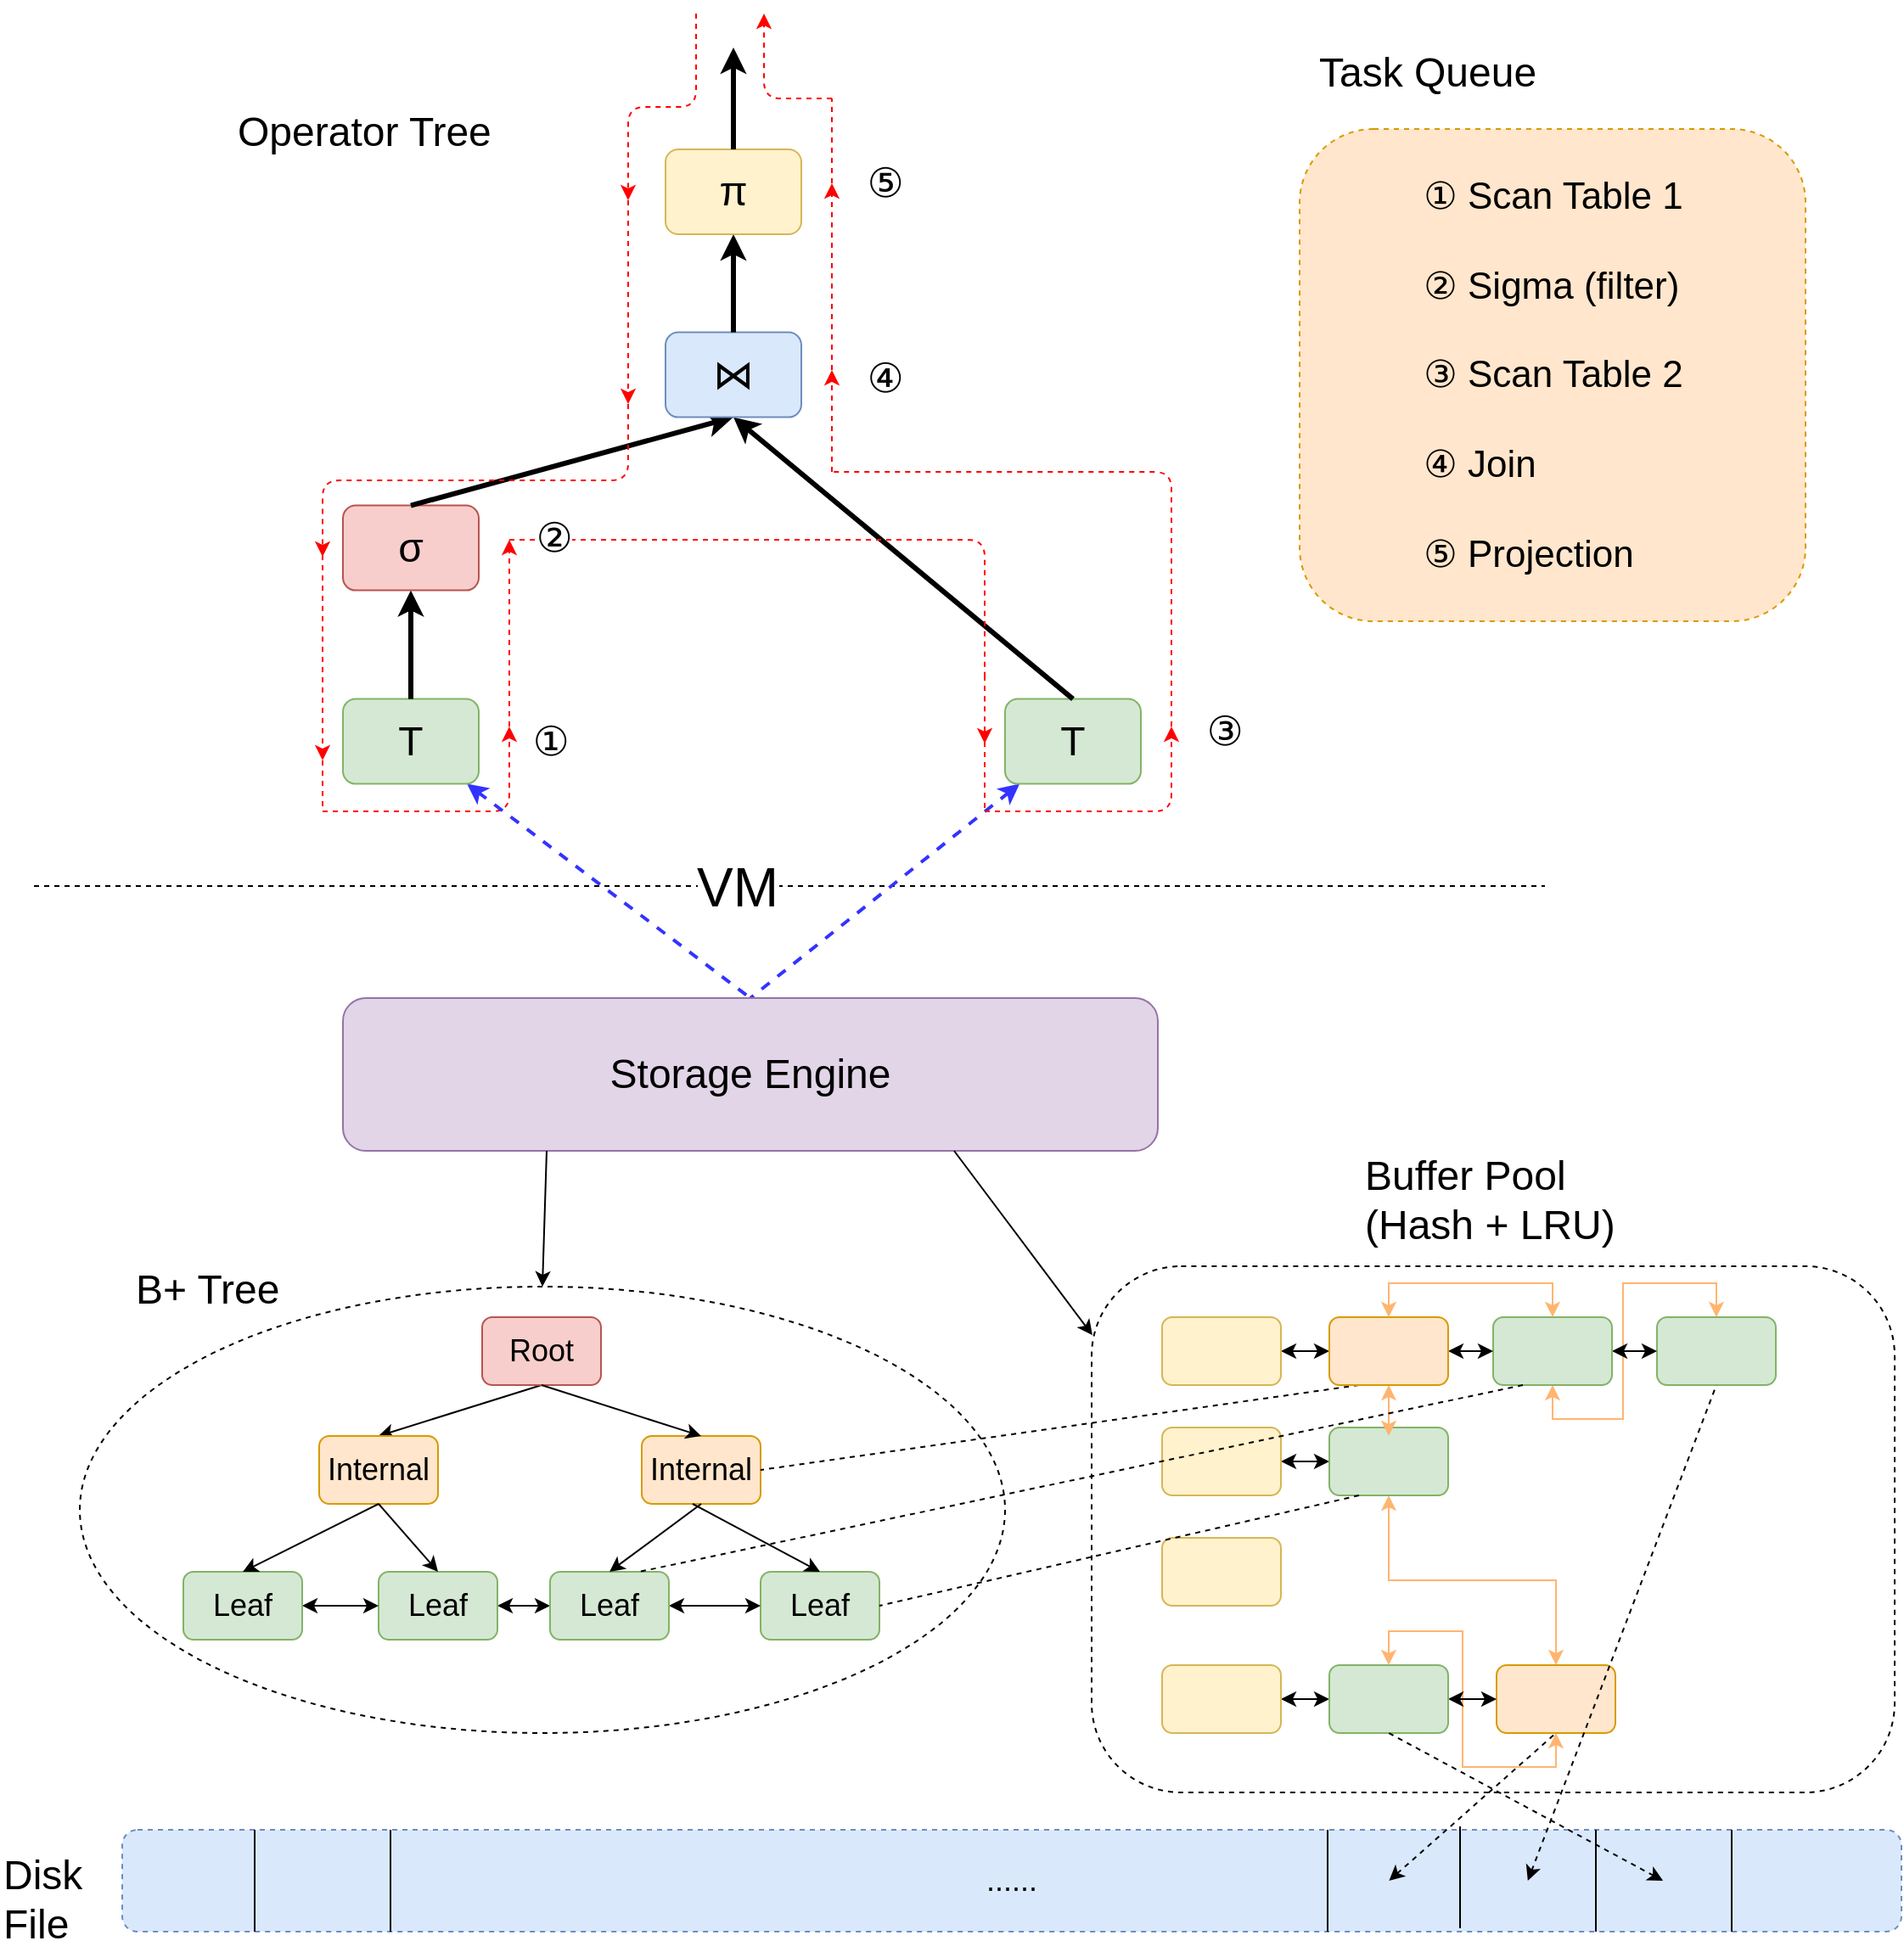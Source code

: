 <mxfile version="10.6.7" type="device"><diagram id="WRvNO_dyJGG4bNyeDDQT" name="Page-1"><mxGraphModel dx="2020" dy="1158" grid="1" gridSize="10" guides="1" tooltips="1" connect="1" arrows="1" fold="1" page="1" pageScale="1" pageWidth="827" pageHeight="1169" math="0" shadow="0"><root><mxCell id="0"/><mxCell id="1" parent="0"/><mxCell id="RlKuex4qH6cgSlyOlRNk-123" value="" style="edgeStyle=elbowEdgeStyle;elbow=horizontal;endArrow=classic;html=1;dashed=1;strokeColor=#FF0000;strokeWidth=1;fontSize=24;" parent="1" edge="1"><mxGeometry width="50" height="50" relative="1" as="geometry"><mxPoint x="220" y="480" as="sourcePoint"/><mxPoint x="330" y="430" as="targetPoint"/><Array as="points"><mxPoint x="330" y="460"/></Array></mxGeometry></mxCell><mxCell id="RlKuex4qH6cgSlyOlRNk-136" value="&lt;span&gt;①&lt;/span&gt;" style="text;html=1;resizable=0;points=[];align=center;verticalAlign=middle;labelBackgroundColor=#ffffff;fontSize=24;" parent="RlKuex4qH6cgSlyOlRNk-123" vertex="1" connectable="0"><mxGeometry x="0.824" y="-3" relative="1" as="geometry"><mxPoint x="21" y="-5.5" as="offset"/></mxGeometry></mxCell><mxCell id="RlKuex4qH6cgSlyOlRNk-1" value="" style="endArrow=none;dashed=1;html=1;" parent="1" edge="1"><mxGeometry width="50" height="50" relative="1" as="geometry"><mxPoint x="50" y="524" as="sourcePoint"/><mxPoint x="940" y="524" as="targetPoint"/></mxGeometry></mxCell><mxCell id="RlKuex4qH6cgSlyOlRNk-114" value="&lt;font style=&quot;font-size: 32px&quot;&gt;VM&lt;/font&gt;" style="text;html=1;resizable=0;points=[];align=center;verticalAlign=middle;labelBackgroundColor=#ffffff;fontSize=24;" parent="RlKuex4qH6cgSlyOlRNk-1" vertex="1" connectable="0"><mxGeometry x="-0.071" y="-1" relative="1" as="geometry"><mxPoint as="offset"/></mxGeometry></mxCell><mxCell id="RlKuex4qH6cgSlyOlRNk-17" value="" style="edgeStyle=none;rounded=0;orthogonalLoop=1;jettySize=auto;html=1;fontSize=24;entryX=0.5;entryY=0;entryDx=0;entryDy=0;dashed=1;fillColor=#f8cecc;strokeColor=#3333FF;strokeWidth=2;startArrow=classic;startFill=1;endArrow=none;endFill=0;" parent="1" source="RlKuex4qH6cgSlyOlRNk-2" target="RlKuex4qH6cgSlyOlRNk-20" edge="1"><mxGeometry relative="1" as="geometry"><mxPoint x="323" y="603" as="targetPoint"/></mxGeometry></mxCell><mxCell id="RlKuex4qH6cgSlyOlRNk-2" value="T" style="rounded=1;whiteSpace=wrap;html=1;fillColor=#d5e8d4;strokeColor=#82b366;fontSize=24;" parent="1" vertex="1"><mxGeometry x="232" y="413.8" width="80" height="50" as="geometry"/></mxCell><mxCell id="RlKuex4qH6cgSlyOlRNk-19" value="" style="edgeStyle=none;rounded=0;orthogonalLoop=1;jettySize=auto;html=1;fontSize=24;entryX=0.5;entryY=0;entryDx=0;entryDy=0;dashed=1;fillColor=#f8cecc;strokeColor=#3333FF;strokeWidth=2;startArrow=classic;startFill=1;endArrow=none;endFill=0;" parent="1" source="RlKuex4qH6cgSlyOlRNk-3" target="RlKuex4qH6cgSlyOlRNk-20" edge="1"><mxGeometry relative="1" as="geometry"><mxPoint x="573" y="593" as="targetPoint"/></mxGeometry></mxCell><mxCell id="RlKuex4qH6cgSlyOlRNk-3" value="T" style="rounded=1;whiteSpace=wrap;html=1;fillColor=#d5e8d4;strokeColor=#82b366;fontSize=24;" parent="1" vertex="1"><mxGeometry x="622" y="413.8" width="80" height="50" as="geometry"/></mxCell><mxCell id="RlKuex4qH6cgSlyOlRNk-15" value="" style="rounded=0;orthogonalLoop=1;jettySize=auto;html=1;fontSize=24;strokeWidth=3;startArrow=classic;startFill=1;endArrow=none;endFill=0;" parent="1" source="RlKuex4qH6cgSlyOlRNk-4" target="RlKuex4qH6cgSlyOlRNk-2" edge="1"><mxGeometry relative="1" as="geometry"/></mxCell><mxCell id="RlKuex4qH6cgSlyOlRNk-4" value="σ" style="rounded=1;whiteSpace=wrap;html=1;fillColor=#f8cecc;strokeColor=#b85450;fontSize=24;" parent="1" vertex="1"><mxGeometry x="232" y="299.8" width="80" height="50" as="geometry"/></mxCell><mxCell id="RlKuex4qH6cgSlyOlRNk-11" value="" style="rounded=0;orthogonalLoop=1;jettySize=auto;html=1;fontSize=24;entryX=0.5;entryY=0;entryDx=0;entryDy=0;strokeWidth=3;exitX=0.5;exitY=1;exitDx=0;exitDy=0;startArrow=classic;startFill=1;endArrow=none;endFill=0;" parent="1" source="RlKuex4qH6cgSlyOlRNk-5" target="RlKuex4qH6cgSlyOlRNk-4" edge="1"><mxGeometry relative="1" as="geometry"><mxPoint x="342" y="197.8" as="targetPoint"/></mxGeometry></mxCell><mxCell id="RlKuex4qH6cgSlyOlRNk-14" value="" style="rounded=0;orthogonalLoop=1;jettySize=auto;html=1;fontSize=24;entryX=0.5;entryY=0;entryDx=0;entryDy=0;strokeWidth=3;exitX=0.5;exitY=1;exitDx=0;exitDy=0;startArrow=classic;startFill=1;endArrow=none;endFill=0;" parent="1" source="RlKuex4qH6cgSlyOlRNk-5" target="RlKuex4qH6cgSlyOlRNk-3" edge="1"><mxGeometry relative="1" as="geometry"><mxPoint x="466" y="238" as="sourcePoint"/><mxPoint x="582" y="197.8" as="targetPoint"/></mxGeometry></mxCell><mxCell id="RlKuex4qH6cgSlyOlRNk-5" value="⋈" style="rounded=1;whiteSpace=wrap;html=1;fillColor=#dae8fc;strokeColor=#6c8ebf;fontSize=24;" parent="1" vertex="1"><mxGeometry x="422" y="197.8" width="80" height="50" as="geometry"/></mxCell><mxCell id="RlKuex4qH6cgSlyOlRNk-9" value="" style="rounded=0;orthogonalLoop=1;jettySize=auto;html=1;fontSize=24;strokeWidth=3;startArrow=classic;startFill=1;endArrow=none;endFill=0;" parent="1" source="RlKuex4qH6cgSlyOlRNk-6" target="RlKuex4qH6cgSlyOlRNk-5" edge="1"><mxGeometry relative="1" as="geometry"/></mxCell><mxCell id="RlKuex4qH6cgSlyOlRNk-6" value="π" style="rounded=1;whiteSpace=wrap;html=1;fillColor=#fff2cc;strokeColor=#d6b656;fontSize=24;" parent="1" vertex="1"><mxGeometry x="422" y="90" width="80" height="50" as="geometry"/></mxCell><mxCell id="RlKuex4qH6cgSlyOlRNk-20" value="Storage Engine" style="rounded=1;whiteSpace=wrap;html=1;fontSize=24;fillColor=#e1d5e7;strokeColor=#9673a6;" parent="1" vertex="1"><mxGeometry x="232" y="590" width="480" height="90" as="geometry"/></mxCell><mxCell id="RlKuex4qH6cgSlyOlRNk-30" value="" style="edgeStyle=none;rounded=0;orthogonalLoop=1;jettySize=auto;html=1;strokeColor=#000000;strokeWidth=1;fontSize=24;entryX=0.5;entryY=0;entryDx=0;entryDy=0;exitX=0.5;exitY=1;exitDx=0;exitDy=0;" parent="1" source="RlKuex4qH6cgSlyOlRNk-22" target="RlKuex4qH6cgSlyOlRNk-23" edge="1"><mxGeometry relative="1" as="geometry"><mxPoint x="234" y="798" as="targetPoint"/></mxGeometry></mxCell><mxCell id="RlKuex4qH6cgSlyOlRNk-22" value="Root" style="rounded=1;whiteSpace=wrap;html=1;fontSize=18;fillColor=#f8cecc;strokeColor=#b85450;" parent="1" vertex="1"><mxGeometry x="314" y="778" width="70" height="40" as="geometry"/></mxCell><mxCell id="RlKuex4qH6cgSlyOlRNk-23" value="Internal" style="rounded=1;whiteSpace=wrap;html=1;fontSize=18;fillColor=#ffe6cc;strokeColor=#d79b00;" parent="1" vertex="1"><mxGeometry x="218" y="848" width="70" height="40" as="geometry"/></mxCell><mxCell id="RlKuex4qH6cgSlyOlRNk-24" value="Leaf" style="rounded=1;whiteSpace=wrap;html=1;fontSize=18;fillColor=#d5e8d4;strokeColor=#82b366;" parent="1" vertex="1"><mxGeometry x="478" y="928" width="70" height="40" as="geometry"/></mxCell><mxCell id="RlKuex4qH6cgSlyOlRNk-38" value="" style="edgeStyle=none;rounded=0;orthogonalLoop=1;jettySize=auto;html=1;startArrow=classic;startFill=1;strokeColor=#000000;strokeWidth=1;fontSize=24;" parent="1" source="RlKuex4qH6cgSlyOlRNk-25" target="RlKuex4qH6cgSlyOlRNk-26" edge="1"><mxGeometry relative="1" as="geometry"/></mxCell><mxCell id="RlKuex4qH6cgSlyOlRNk-39" value="" style="edgeStyle=none;rounded=0;orthogonalLoop=1;jettySize=auto;html=1;startArrow=classic;startFill=1;strokeColor=#000000;strokeWidth=1;fontSize=24;" parent="1" source="RlKuex4qH6cgSlyOlRNk-25" target="RlKuex4qH6cgSlyOlRNk-24" edge="1"><mxGeometry relative="1" as="geometry"/></mxCell><mxCell id="RlKuex4qH6cgSlyOlRNk-25" value="Leaf" style="rounded=1;whiteSpace=wrap;html=1;fontSize=18;fillColor=#d5e8d4;strokeColor=#82b366;" parent="1" vertex="1"><mxGeometry x="354" y="928" width="70" height="40" as="geometry"/></mxCell><mxCell id="RlKuex4qH6cgSlyOlRNk-26" value="Leaf" style="rounded=1;whiteSpace=wrap;html=1;fontSize=18;fillColor=#d5e8d4;strokeColor=#82b366;" parent="1" vertex="1"><mxGeometry x="253" y="928" width="70" height="40" as="geometry"/></mxCell><mxCell id="RlKuex4qH6cgSlyOlRNk-37" value="" style="edgeStyle=none;rounded=0;orthogonalLoop=1;jettySize=auto;html=1;strokeColor=#000000;strokeWidth=1;fontSize=24;startArrow=classic;startFill=1;" parent="1" source="RlKuex4qH6cgSlyOlRNk-27" target="RlKuex4qH6cgSlyOlRNk-26" edge="1"><mxGeometry relative="1" as="geometry"/></mxCell><mxCell id="RlKuex4qH6cgSlyOlRNk-27" value="Leaf" style="rounded=1;whiteSpace=wrap;html=1;fontSize=18;fillColor=#d5e8d4;strokeColor=#82b366;" parent="1" vertex="1"><mxGeometry x="138" y="928" width="70" height="40" as="geometry"/></mxCell><mxCell id="RlKuex4qH6cgSlyOlRNk-28" value="Internal" style="rounded=1;whiteSpace=wrap;html=1;fontSize=18;fillColor=#ffe6cc;strokeColor=#d79b00;" parent="1" vertex="1"><mxGeometry x="408" y="848" width="70" height="40" as="geometry"/></mxCell><mxCell id="RlKuex4qH6cgSlyOlRNk-32" value="" style="edgeStyle=none;rounded=0;orthogonalLoop=1;jettySize=auto;html=1;strokeColor=#000000;strokeWidth=1;fontSize=24;entryX=0.5;entryY=0;entryDx=0;entryDy=0;" parent="1" target="RlKuex4qH6cgSlyOlRNk-24" edge="1"><mxGeometry relative="1" as="geometry"><mxPoint x="438" y="888" as="sourcePoint"/><mxPoint x="493" y="903" as="targetPoint"/></mxGeometry></mxCell><mxCell id="RlKuex4qH6cgSlyOlRNk-33" value="" style="edgeStyle=none;rounded=0;orthogonalLoop=1;jettySize=auto;html=1;strokeColor=#000000;strokeWidth=1;fontSize=24;entryX=0.5;entryY=0;entryDx=0;entryDy=0;exitX=0.5;exitY=1;exitDx=0;exitDy=0;" parent="1" source="RlKuex4qH6cgSlyOlRNk-23" target="RlKuex4qH6cgSlyOlRNk-26" edge="1"><mxGeometry relative="1" as="geometry"><mxPoint x="218" y="988" as="sourcePoint"/><mxPoint x="122" y="1018" as="targetPoint"/></mxGeometry></mxCell><mxCell id="RlKuex4qH6cgSlyOlRNk-34" value="" style="edgeStyle=none;rounded=0;orthogonalLoop=1;jettySize=auto;html=1;strokeColor=#000000;strokeWidth=1;fontSize=24;entryX=0.5;entryY=0;entryDx=0;entryDy=0;exitX=0.5;exitY=1;exitDx=0;exitDy=0;" parent="1" source="RlKuex4qH6cgSlyOlRNk-23" target="RlKuex4qH6cgSlyOlRNk-27" edge="1"><mxGeometry relative="1" as="geometry"><mxPoint x="234" y="898" as="sourcePoint"/><mxPoint x="138" y="928" as="targetPoint"/></mxGeometry></mxCell><mxCell id="RlKuex4qH6cgSlyOlRNk-35" value="" style="edgeStyle=none;rounded=0;orthogonalLoop=1;jettySize=auto;html=1;strokeColor=#000000;strokeWidth=1;fontSize=24;entryX=0.5;entryY=0;entryDx=0;entryDy=0;exitX=0.5;exitY=1;exitDx=0;exitDy=0;" parent="1" source="RlKuex4qH6cgSlyOlRNk-22" target="RlKuex4qH6cgSlyOlRNk-28" edge="1"><mxGeometry relative="1" as="geometry"><mxPoint x="389" y="858" as="sourcePoint"/><mxPoint x="293" y="888" as="targetPoint"/></mxGeometry></mxCell><mxCell id="RlKuex4qH6cgSlyOlRNk-36" value="" style="edgeStyle=none;rounded=0;orthogonalLoop=1;jettySize=auto;html=1;strokeColor=#000000;strokeWidth=1;fontSize=24;entryX=0.5;entryY=0;entryDx=0;entryDy=0;exitX=0.5;exitY=1;exitDx=0;exitDy=0;" parent="1" source="RlKuex4qH6cgSlyOlRNk-28" target="RlKuex4qH6cgSlyOlRNk-25" edge="1"><mxGeometry relative="1" as="geometry"><mxPoint x="402" y="888" as="sourcePoint"/><mxPoint x="306" y="918" as="targetPoint"/></mxGeometry></mxCell><mxCell id="RlKuex4qH6cgSlyOlRNk-45" value="" style="edgeStyle=none;rounded=0;orthogonalLoop=1;jettySize=auto;html=1;startArrow=classic;startFill=1;strokeColor=#000000;strokeWidth=1;fontSize=18;entryX=0.25;entryY=1;entryDx=0;entryDy=0;endArrow=none;endFill=0;exitX=0.5;exitY=0;exitDx=0;exitDy=0;" parent="1" source="RlKuex4qH6cgSlyOlRNk-43" target="RlKuex4qH6cgSlyOlRNk-20" edge="1"><mxGeometry relative="1" as="geometry"><mxPoint x="146" y="608" as="targetPoint"/></mxGeometry></mxCell><mxCell id="RlKuex4qH6cgSlyOlRNk-43" value="" style="ellipse;whiteSpace=wrap;html=1;fontSize=18;fillColor=none;dashed=1;" parent="1" vertex="1"><mxGeometry x="77" y="760" width="545" height="263" as="geometry"/></mxCell><mxCell id="RlKuex4qH6cgSlyOlRNk-46" value="&lt;div style=&quot;text-align: left ; font-size: 22px&quot;&gt;&lt;font style=&quot;font-size: 22px&quot;&gt;① Scan Table 1&lt;/font&gt;&lt;/div&gt;&lt;div style=&quot;text-align: left ; font-size: 22px&quot;&gt;&lt;font style=&quot;font-size: 22px&quot;&gt;&lt;br&gt;&lt;/font&gt;&lt;/div&gt;&lt;div style=&quot;text-align: left ; font-size: 22px&quot;&gt;&lt;span&gt;&lt;font style=&quot;font-size: 22px&quot;&gt;② Sigma (filter)&lt;/font&gt;&lt;/span&gt;&lt;/div&gt;&lt;div style=&quot;text-align: left ; font-size: 22px&quot;&gt;&lt;font style=&quot;font-size: 22px&quot;&gt;&lt;br&gt;&lt;/font&gt;&lt;/div&gt;&lt;div style=&quot;text-align: left ; font-size: 22px&quot;&gt;&lt;span&gt;&lt;font style=&quot;font-size: 22px&quot;&gt;③ Scan Table 2&lt;/font&gt;&lt;/span&gt;&lt;/div&gt;&lt;div style=&quot;text-align: left ; font-size: 22px&quot;&gt;&lt;font style=&quot;font-size: 22px&quot;&gt;&lt;br&gt;&lt;/font&gt;&lt;/div&gt;&lt;div style=&quot;text-align: left ; font-size: 22px&quot;&gt;&lt;span&gt;&lt;font style=&quot;font-size: 22px&quot;&gt;④ Join&lt;/font&gt;&lt;/span&gt;&lt;/div&gt;&lt;div style=&quot;text-align: left ; font-size: 22px&quot;&gt;&lt;font style=&quot;font-size: 22px&quot;&gt;&lt;br&gt;&lt;/font&gt;&lt;/div&gt;&lt;div style=&quot;text-align: left ; font-size: 22px&quot;&gt;&lt;font style=&quot;font-size: 22px&quot;&gt;⑤ Projection&lt;/font&gt;&lt;/div&gt;" style="rounded=1;whiteSpace=wrap;html=1;dashed=1;fontSize=18;fillColor=#ffe6cc;strokeColor=#d79b00;" parent="1" vertex="1"><mxGeometry x="795.5" y="78" width="298" height="290" as="geometry"/></mxCell><mxCell id="RlKuex4qH6cgSlyOlRNk-47" value="&lt;font style=&quot;font-size: 24px;&quot;&gt;Task Queue&lt;/font&gt;" style="text;html=1;resizable=0;points=[];autosize=1;align=left;verticalAlign=top;spacingTop=-4;fontSize=24;" parent="1" vertex="1"><mxGeometry x="804.5" y="28" width="140" height="30" as="geometry"/></mxCell><mxCell id="RlKuex4qH6cgSlyOlRNk-48" value="" style="rounded=1;whiteSpace=wrap;html=1;dashed=1;fillColor=none;fontSize=18;arcSize=17;" parent="1" vertex="1"><mxGeometry x="673" y="748" width="473" height="310" as="geometry"/></mxCell><mxCell id="RlKuex4qH6cgSlyOlRNk-51" value="" style="edgeStyle=none;rounded=0;orthogonalLoop=1;jettySize=auto;html=1;startArrow=classic;startFill=1;endArrow=none;endFill=0;strokeColor=#000000;strokeWidth=1;fontSize=18;entryX=0.75;entryY=1;entryDx=0;entryDy=0;exitX=0.001;exitY=0.131;exitDx=0;exitDy=0;exitPerimeter=0;" parent="1" source="RlKuex4qH6cgSlyOlRNk-48" target="RlKuex4qH6cgSlyOlRNk-20" edge="1"><mxGeometry relative="1" as="geometry"><mxPoint x="749.5" y="641" as="targetPoint"/></mxGeometry></mxCell><mxCell id="RlKuex4qH6cgSlyOlRNk-49" value="&lt;font style=&quot;font-size: 24px;&quot;&gt;Buffer Pool&lt;br style=&quot;font-size: 24px;&quot;&gt;(Hash + LRU)&lt;br style=&quot;font-size: 24px;&quot;&gt;&lt;/font&gt;" style="text;html=1;resizable=0;points=[];autosize=1;align=left;verticalAlign=top;spacingTop=-4;fontSize=24;" parent="1" vertex="1"><mxGeometry x="831.5" y="678" width="160" height="50" as="geometry"/></mxCell><mxCell id="RlKuex4qH6cgSlyOlRNk-73" value="" style="edgeStyle=none;rounded=0;orthogonalLoop=1;jettySize=auto;html=1;startArrow=classic;startFill=1;endArrow=classic;endFill=1;strokeColor=#000000;strokeWidth=1;fontSize=18;" parent="1" source="RlKuex4qH6cgSlyOlRNk-57" target="RlKuex4qH6cgSlyOlRNk-68" edge="1"><mxGeometry relative="1" as="geometry"/></mxCell><mxCell id="RlKuex4qH6cgSlyOlRNk-57" value="" style="rounded=1;whiteSpace=wrap;html=1;fontSize=18;fillColor=#fff2cc;strokeColor=#d6b656;" parent="1" vertex="1"><mxGeometry x="714.5" y="983" width="70" height="40" as="geometry"/></mxCell><mxCell id="RlKuex4qH6cgSlyOlRNk-59" value="" style="rounded=1;whiteSpace=wrap;html=1;fontSize=18;fillColor=#fff2cc;strokeColor=#d6b656;" parent="1" vertex="1"><mxGeometry x="714.5" y="908" width="70" height="40" as="geometry"/></mxCell><mxCell id="RlKuex4qH6cgSlyOlRNk-72" value="" style="edgeStyle=none;rounded=0;orthogonalLoop=1;jettySize=auto;html=1;startArrow=classic;startFill=1;endArrow=classic;endFill=1;strokeColor=#000000;strokeWidth=1;fontSize=18;" parent="1" source="RlKuex4qH6cgSlyOlRNk-60" target="RlKuex4qH6cgSlyOlRNk-63" edge="1"><mxGeometry relative="1" as="geometry"/></mxCell><mxCell id="RlKuex4qH6cgSlyOlRNk-60" value="" style="rounded=1;whiteSpace=wrap;html=1;fontSize=18;fillColor=#fff2cc;strokeColor=#d6b656;" parent="1" vertex="1"><mxGeometry x="714.5" y="843" width="70" height="40" as="geometry"/></mxCell><mxCell id="RlKuex4qH6cgSlyOlRNk-69" value="" style="edgeStyle=none;rounded=0;orthogonalLoop=1;jettySize=auto;html=1;startArrow=classic;startFill=1;endArrow=classic;endFill=1;strokeColor=#000000;strokeWidth=1;fontSize=18;" parent="1" source="RlKuex4qH6cgSlyOlRNk-61" target="RlKuex4qH6cgSlyOlRNk-66" edge="1"><mxGeometry relative="1" as="geometry"/></mxCell><mxCell id="RlKuex4qH6cgSlyOlRNk-91" value="" style="rounded=0;orthogonalLoop=1;jettySize=auto;html=1;startArrow=none;startFill=0;endArrow=none;endFill=0;strokeColor=#000000;strokeWidth=1;fontSize=18;dashed=1;entryX=1;entryY=0.5;entryDx=0;entryDy=0;exitX=0.25;exitY=1;exitDx=0;exitDy=0;" parent="1" source="RlKuex4qH6cgSlyOlRNk-66" target="RlKuex4qH6cgSlyOlRNk-28" edge="1"><mxGeometry relative="1" as="geometry"><mxPoint x="576" y="798" as="targetPoint"/></mxGeometry></mxCell><mxCell id="RlKuex4qH6cgSlyOlRNk-61" value="" style="rounded=1;whiteSpace=wrap;html=1;fontSize=18;fillColor=#fff2cc;strokeColor=#d6b656;" parent="1" vertex="1"><mxGeometry x="714.5" y="778" width="70" height="40" as="geometry"/></mxCell><mxCell id="RlKuex4qH6cgSlyOlRNk-87" value="" style="edgeStyle=orthogonalEdgeStyle;rounded=0;orthogonalLoop=1;jettySize=auto;html=1;startArrow=classic;startFill=1;endArrow=classic;endFill=1;strokeColor=#FFB570;strokeWidth=1;fontSize=18;exitX=0.5;exitY=1;exitDx=0;exitDy=0;" parent="1" source="RlKuex4qH6cgSlyOlRNk-63" target="RlKuex4qH6cgSlyOlRNk-67" edge="1"><mxGeometry relative="1" as="geometry"><mxPoint x="848" y="963" as="targetPoint"/></mxGeometry></mxCell><mxCell id="RlKuex4qH6cgSlyOlRNk-63" value="" style="rounded=1;whiteSpace=wrap;html=1;fontSize=18;fillColor=#d5e8d4;strokeColor=#82b366;" parent="1" vertex="1"><mxGeometry x="813" y="843" width="70" height="40" as="geometry"/></mxCell><mxCell id="RlKuex4qH6cgSlyOlRNk-76" value="" style="edgeStyle=orthogonalEdgeStyle;rounded=0;orthogonalLoop=1;jettySize=auto;html=1;startArrow=classic;startFill=1;endArrow=classic;endFill=1;strokeColor=#FFB570;strokeWidth=1;fontSize=18;entryX=0.5;entryY=1;entryDx=0;entryDy=0;exitX=0.5;exitY=0;exitDx=0;exitDy=0;" parent="1" source="RlKuex4qH6cgSlyOlRNk-64" target="RlKuex4qH6cgSlyOlRNk-65" edge="1"><mxGeometry relative="1" as="geometry"><mxPoint x="1041.0" y="898" as="targetPoint"/></mxGeometry></mxCell><mxCell id="RlKuex4qH6cgSlyOlRNk-64" value="" style="rounded=1;whiteSpace=wrap;html=1;fontSize=18;fillColor=#d5e8d4;strokeColor=#82b366;" parent="1" vertex="1"><mxGeometry x="1006" y="778" width="70" height="40" as="geometry"/></mxCell><mxCell id="RlKuex4qH6cgSlyOlRNk-71" value="" style="edgeStyle=none;rounded=0;orthogonalLoop=1;jettySize=auto;html=1;startArrow=classic;startFill=1;endArrow=classic;endFill=1;strokeColor=#000000;strokeWidth=1;fontSize=18;" parent="1" source="RlKuex4qH6cgSlyOlRNk-65" target="RlKuex4qH6cgSlyOlRNk-64" edge="1"><mxGeometry relative="1" as="geometry"/></mxCell><mxCell id="RlKuex4qH6cgSlyOlRNk-65" value="" style="rounded=1;whiteSpace=wrap;html=1;fontSize=18;fillColor=#d5e8d4;strokeColor=#82b366;" parent="1" vertex="1"><mxGeometry x="909.5" y="778" width="70" height="40" as="geometry"/></mxCell><mxCell id="RlKuex4qH6cgSlyOlRNk-70" value="" style="edgeStyle=none;rounded=0;orthogonalLoop=1;jettySize=auto;html=1;startArrow=classic;startFill=1;endArrow=classic;endFill=1;strokeColor=#000000;strokeWidth=1;fontSize=18;" parent="1" source="RlKuex4qH6cgSlyOlRNk-66" target="RlKuex4qH6cgSlyOlRNk-65" edge="1"><mxGeometry relative="1" as="geometry"/></mxCell><mxCell id="RlKuex4qH6cgSlyOlRNk-85" value="" style="edgeStyle=orthogonalEdgeStyle;rounded=0;orthogonalLoop=1;jettySize=auto;html=1;startArrow=classic;startFill=1;endArrow=classic;endFill=1;strokeColor=#FFB570;strokeWidth=1;fontSize=18;" parent="1" source="RlKuex4qH6cgSlyOlRNk-66" edge="1"><mxGeometry relative="1" as="geometry"><mxPoint x="848" y="848" as="targetPoint"/></mxGeometry></mxCell><mxCell id="RlKuex4qH6cgSlyOlRNk-66" value="" style="rounded=1;whiteSpace=wrap;html=1;fontSize=18;fillColor=#ffe6cc;strokeColor=#d79b00;" parent="1" vertex="1"><mxGeometry x="813" y="778" width="70" height="40" as="geometry"/></mxCell><mxCell id="RlKuex4qH6cgSlyOlRNk-89" value="" style="edgeStyle=orthogonalEdgeStyle;rounded=0;orthogonalLoop=1;jettySize=auto;html=1;startArrow=classic;startFill=1;endArrow=classic;endFill=1;strokeColor=#FFB570;strokeWidth=1;fontSize=18;entryX=0.5;entryY=0;entryDx=0;entryDy=0;exitX=0.5;exitY=1;exitDx=0;exitDy=0;" parent="1" source="RlKuex4qH6cgSlyOlRNk-67" target="RlKuex4qH6cgSlyOlRNk-68" edge="1"><mxGeometry relative="1" as="geometry"><mxPoint x="946.5" y="1103" as="targetPoint"/></mxGeometry></mxCell><mxCell id="RlKuex4qH6cgSlyOlRNk-67" value="" style="rounded=1;whiteSpace=wrap;html=1;fontSize=18;fillColor=#ffe6cc;strokeColor=#d79b00;" parent="1" vertex="1"><mxGeometry x="911.5" y="983" width="70" height="40" as="geometry"/></mxCell><mxCell id="RlKuex4qH6cgSlyOlRNk-74" value="" style="edgeStyle=none;rounded=0;orthogonalLoop=1;jettySize=auto;html=1;startArrow=classic;startFill=1;endArrow=classic;endFill=1;strokeColor=#000000;strokeWidth=1;fontSize=18;" parent="1" source="RlKuex4qH6cgSlyOlRNk-68" target="RlKuex4qH6cgSlyOlRNk-67" edge="1"><mxGeometry relative="1" as="geometry"/></mxCell><mxCell id="RlKuex4qH6cgSlyOlRNk-68" value="" style="rounded=1;whiteSpace=wrap;html=1;fontSize=18;fillColor=#d5e8d4;strokeColor=#82b366;" parent="1" vertex="1"><mxGeometry x="813" y="983" width="70" height="40" as="geometry"/></mxCell><mxCell id="RlKuex4qH6cgSlyOlRNk-80" value="" style="edgeStyle=orthogonalEdgeStyle;rounded=0;orthogonalLoop=1;jettySize=auto;html=1;startArrow=classic;startFill=1;endArrow=classic;endFill=1;strokeColor=#FFB570;strokeWidth=1;fontSize=18;entryX=0.5;entryY=0;entryDx=0;entryDy=0;exitX=0.5;exitY=0;exitDx=0;exitDy=0;" parent="1" source="RlKuex4qH6cgSlyOlRNk-65" target="RlKuex4qH6cgSlyOlRNk-66" edge="1"><mxGeometry relative="1" as="geometry"><mxPoint x="981.667" y="862.833" as="sourcePoint"/><mxPoint x="885.833" y="902.833" as="targetPoint"/></mxGeometry></mxCell><mxCell id="RlKuex4qH6cgSlyOlRNk-95" value="" style="rounded=0;orthogonalLoop=1;jettySize=auto;html=1;startArrow=none;startFill=0;endArrow=none;endFill=0;strokeColor=#000000;strokeWidth=1;fontSize=18;dashed=1;entryX=0.75;entryY=0;entryDx=0;entryDy=0;exitX=0.25;exitY=1;exitDx=0;exitDy=0;" parent="1" source="RlKuex4qH6cgSlyOlRNk-65" target="RlKuex4qH6cgSlyOlRNk-25" edge="1"><mxGeometry relative="1" as="geometry"><mxPoint x="784.167" y="747.833" as="sourcePoint"/><mxPoint x="449.167" y="817.833" as="targetPoint"/></mxGeometry></mxCell><mxCell id="RlKuex4qH6cgSlyOlRNk-96" value="" style="rounded=0;orthogonalLoop=1;jettySize=auto;html=1;startArrow=none;startFill=0;endArrow=none;endFill=0;strokeColor=#000000;strokeWidth=1;fontSize=18;dashed=1;entryX=1;entryY=0.5;entryDx=0;entryDy=0;exitX=0.25;exitY=1;exitDx=0;exitDy=0;" parent="1" source="RlKuex4qH6cgSlyOlRNk-63" target="RlKuex4qH6cgSlyOlRNk-24" edge="1"><mxGeometry relative="1" as="geometry"><mxPoint x="831.667" y="882.833" as="sourcePoint"/><mxPoint x="496.667" y="952.833" as="targetPoint"/></mxGeometry></mxCell><mxCell id="RlKuex4qH6cgSlyOlRNk-97" value="......" style="rounded=1;whiteSpace=wrap;html=1;dashed=1;fillColor=#dae8fc;fontSize=18;strokeColor=#6c8ebf;" parent="1" vertex="1"><mxGeometry x="102" y="1080" width="1048" height="60" as="geometry"/></mxCell><mxCell id="RlKuex4qH6cgSlyOlRNk-99" value="" style="endArrow=none;html=1;strokeColor=#000000;strokeWidth=1;fontSize=18;" parent="1" edge="1"><mxGeometry width="50" height="50" relative="1" as="geometry"><mxPoint x="180" y="1140" as="sourcePoint"/><mxPoint x="180" y="1080" as="targetPoint"/></mxGeometry></mxCell><mxCell id="RlKuex4qH6cgSlyOlRNk-100" value="" style="endArrow=none;html=1;strokeColor=#000000;strokeWidth=1;fontSize=18;" parent="1" edge="1"><mxGeometry width="50" height="50" relative="1" as="geometry"><mxPoint x="890" y="1138" as="sourcePoint"/><mxPoint x="890" y="1078" as="targetPoint"/></mxGeometry></mxCell><mxCell id="RlKuex4qH6cgSlyOlRNk-101" value="" style="endArrow=none;html=1;strokeColor=#000000;strokeWidth=1;fontSize=18;" parent="1" edge="1"><mxGeometry width="50" height="50" relative="1" as="geometry"><mxPoint x="970" y="1140" as="sourcePoint"/><mxPoint x="970" y="1080" as="targetPoint"/></mxGeometry></mxCell><mxCell id="RlKuex4qH6cgSlyOlRNk-102" value="" style="endArrow=none;html=1;strokeColor=#000000;strokeWidth=1;fontSize=18;" parent="1" edge="1"><mxGeometry width="50" height="50" relative="1" as="geometry"><mxPoint x="812" y="1140" as="sourcePoint"/><mxPoint x="812" y="1080" as="targetPoint"/></mxGeometry></mxCell><mxCell id="RlKuex4qH6cgSlyOlRNk-103" value="" style="endArrow=none;html=1;strokeColor=#000000;strokeWidth=1;fontSize=18;" parent="1" edge="1"><mxGeometry width="50" height="50" relative="1" as="geometry"><mxPoint x="260" y="1140" as="sourcePoint"/><mxPoint x="260" y="1080" as="targetPoint"/></mxGeometry></mxCell><mxCell id="RlKuex4qH6cgSlyOlRNk-104" value="Disk&lt;br style=&quot;font-size: 24px;&quot;&gt;File&lt;br style=&quot;font-size: 24px;&quot;&gt;" style="text;html=1;resizable=0;points=[];autosize=1;align=left;verticalAlign=top;spacingTop=-4;fontSize=24;" parent="1" vertex="1"><mxGeometry x="30" y="1090" width="50" height="40" as="geometry"/></mxCell><mxCell id="RlKuex4qH6cgSlyOlRNk-105" value="" style="endArrow=none;html=1;strokeColor=#000000;strokeWidth=1;fontSize=18;exitX=0.712;exitY=0.5;exitDx=0;exitDy=0;exitPerimeter=0;endFill=0;startArrow=classic;startFill=1;dashed=1;entryX=0.5;entryY=1;entryDx=0;entryDy=0;" parent="1" source="RlKuex4qH6cgSlyOlRNk-97" target="RlKuex4qH6cgSlyOlRNk-67" edge="1"><mxGeometry width="50" height="50" relative="1" as="geometry"><mxPoint x="848" y="1070" as="sourcePoint"/><mxPoint x="950" y="1028" as="targetPoint"/></mxGeometry></mxCell><mxCell id="RlKuex4qH6cgSlyOlRNk-106" value="" style="endArrow=none;html=1;strokeColor=#000000;strokeWidth=1;fontSize=18;dashed=1;startArrow=classic;startFill=1;exitX=0.79;exitY=0.5;exitDx=0;exitDy=0;exitPerimeter=0;entryX=0.5;entryY=1;entryDx=0;entryDy=0;" parent="1" source="RlKuex4qH6cgSlyOlRNk-97" target="RlKuex4qH6cgSlyOlRNk-64" edge="1"><mxGeometry width="50" height="50" relative="1" as="geometry"><mxPoint x="1190" y="1043" as="sourcePoint"/><mxPoint x="1190" y="983" as="targetPoint"/></mxGeometry></mxCell><mxCell id="RlKuex4qH6cgSlyOlRNk-110" value="" style="rounded=0;orthogonalLoop=1;jettySize=auto;html=1;fontSize=24;strokeWidth=3;startArrow=classic;startFill=1;endArrow=none;endFill=0;entryX=0.5;entryY=0;entryDx=0;entryDy=0;" parent="1" target="RlKuex4qH6cgSlyOlRNk-6" edge="1"><mxGeometry relative="1" as="geometry"><mxPoint x="462" y="30" as="sourcePoint"/><mxPoint x="461" y="52.8" as="targetPoint"/></mxGeometry></mxCell><mxCell id="RlKuex4qH6cgSlyOlRNk-112" value="" style="endArrow=none;html=1;strokeColor=#000000;strokeWidth=1;fontSize=18;" parent="1" edge="1"><mxGeometry width="50" height="50" relative="1" as="geometry"><mxPoint x="1050" y="1140" as="sourcePoint"/><mxPoint x="1050" y="1080" as="targetPoint"/></mxGeometry></mxCell><mxCell id="RlKuex4qH6cgSlyOlRNk-113" value="" style="endArrow=none;html=1;strokeColor=#000000;strokeWidth=1;fontSize=18;endFill=0;startArrow=classic;startFill=1;dashed=1;entryX=0.5;entryY=1;entryDx=0;entryDy=0;exitX=0.866;exitY=0.5;exitDx=0;exitDy=0;exitPerimeter=0;" parent="1" source="RlKuex4qH6cgSlyOlRNk-97" target="RlKuex4qH6cgSlyOlRNk-68" edge="1"><mxGeometry width="50" height="50" relative="1" as="geometry"><mxPoint x="858.048" y="1119.952" as="sourcePoint"/><mxPoint x="960" y="1038" as="targetPoint"/></mxGeometry></mxCell><mxCell id="RlKuex4qH6cgSlyOlRNk-115" value="" style="edgeStyle=elbowEdgeStyle;elbow=vertical;endArrow=classic;html=1;dashed=1;strokeColor=#FF0000;strokeWidth=1;fontSize=24;" parent="1" edge="1"><mxGeometry width="50" height="50" relative="1" as="geometry"><mxPoint x="440" y="10" as="sourcePoint"/><mxPoint x="400" y="120" as="targetPoint"/></mxGeometry></mxCell><mxCell id="RlKuex4qH6cgSlyOlRNk-116" value="" style="edgeStyle=elbowEdgeStyle;elbow=horizontal;endArrow=none;html=1;dashed=1;strokeColor=#FF0000;strokeWidth=1;fontSize=24;endFill=0;" parent="1" edge="1"><mxGeometry width="50" height="50" relative="1" as="geometry"><mxPoint x="520" y="110" as="sourcePoint"/><mxPoint x="520" y="60" as="targetPoint"/></mxGeometry></mxCell><mxCell id="RlKuex4qH6cgSlyOlRNk-118" value="" style="edgeStyle=elbowEdgeStyle;elbow=vertical;endArrow=classic;html=1;dashed=1;strokeColor=#FF0000;strokeWidth=1;fontSize=24;" parent="1" edge="1"><mxGeometry width="50" height="50" relative="1" as="geometry"><mxPoint x="400" y="120" as="sourcePoint"/><mxPoint x="400" y="240" as="targetPoint"/></mxGeometry></mxCell><mxCell id="RlKuex4qH6cgSlyOlRNk-119" value="" style="edgeStyle=elbowEdgeStyle;elbow=vertical;endArrow=classic;html=1;dashed=1;strokeColor=#FF0000;strokeWidth=1;fontSize=24;" parent="1" edge="1"><mxGeometry width="50" height="50" relative="1" as="geometry"><mxPoint x="400" y="240" as="sourcePoint"/><mxPoint x="220" y="330" as="targetPoint"/></mxGeometry></mxCell><mxCell id="RlKuex4qH6cgSlyOlRNk-120" value="" style="edgeStyle=elbowEdgeStyle;elbow=vertical;endArrow=classic;html=1;dashed=1;strokeColor=#FF0000;strokeWidth=1;fontSize=24;" parent="1" edge="1"><mxGeometry width="50" height="50" relative="1" as="geometry"><mxPoint x="220" y="329" as="sourcePoint"/><mxPoint x="220" y="450" as="targetPoint"/></mxGeometry></mxCell><mxCell id="RlKuex4qH6cgSlyOlRNk-126" value="" style="edgeStyle=elbowEdgeStyle;elbow=vertical;endArrow=none;html=1;dashed=1;strokeColor=#FF0000;strokeWidth=1;fontSize=24;endFill=0;" parent="1" edge="1"><mxGeometry width="50" height="50" relative="1" as="geometry"><mxPoint x="220" y="450" as="sourcePoint"/><mxPoint x="220" y="480" as="targetPoint"/></mxGeometry></mxCell><mxCell id="RlKuex4qH6cgSlyOlRNk-127" value="" style="edgeStyle=elbowEdgeStyle;elbow=horizontal;endArrow=classic;html=1;dashed=1;strokeColor=#FF0000;strokeWidth=1;fontSize=24;" parent="1" edge="1"><mxGeometry width="50" height="50" relative="1" as="geometry"><mxPoint x="330" y="430" as="sourcePoint"/><mxPoint x="330" y="320" as="targetPoint"/></mxGeometry></mxCell><mxCell id="RlKuex4qH6cgSlyOlRNk-128" value="" style="edgeStyle=elbowEdgeStyle;elbow=horizontal;endArrow=none;html=1;dashed=1;strokeColor=#FF0000;strokeWidth=1;fontSize=24;endFill=0;" parent="1" edge="1"><mxGeometry width="50" height="50" relative="1" as="geometry"><mxPoint x="330" y="320" as="sourcePoint"/><mxPoint x="610" y="400" as="targetPoint"/><Array as="points"><mxPoint x="610" y="370"/></Array></mxGeometry></mxCell><mxCell id="RlKuex4qH6cgSlyOlRNk-129" value="" style="edgeStyle=elbowEdgeStyle;elbow=horizontal;endArrow=classic;html=1;dashed=1;strokeColor=#FF0000;strokeWidth=1;fontSize=24;" parent="1" edge="1"><mxGeometry width="50" height="50" relative="1" as="geometry"><mxPoint x="610" y="400" as="sourcePoint"/><mxPoint x="610" y="440" as="targetPoint"/></mxGeometry></mxCell><mxCell id="RlKuex4qH6cgSlyOlRNk-130" value="" style="edgeStyle=elbowEdgeStyle;elbow=horizontal;endArrow=classic;html=1;dashed=1;strokeColor=#FF0000;strokeWidth=1;fontSize=24;" parent="1" edge="1"><mxGeometry width="50" height="50" relative="1" as="geometry"><mxPoint x="610" y="480" as="sourcePoint"/><mxPoint x="720" y="430" as="targetPoint"/><Array as="points"><mxPoint x="720" y="460"/></Array></mxGeometry></mxCell><mxCell id="RlKuex4qH6cgSlyOlRNk-131" value="" style="edgeStyle=elbowEdgeStyle;elbow=vertical;endArrow=none;html=1;dashed=1;strokeColor=#FF0000;strokeWidth=1;fontSize=24;endFill=0;" parent="1" edge="1"><mxGeometry width="50" height="50" relative="1" as="geometry"><mxPoint x="610" y="439" as="sourcePoint"/><mxPoint x="610" y="480" as="targetPoint"/><Array as="points"/></mxGeometry></mxCell><mxCell id="RlKuex4qH6cgSlyOlRNk-132" value="" style="edgeStyle=elbowEdgeStyle;elbow=horizontal;endArrow=none;html=1;dashed=1;strokeColor=#FF0000;strokeWidth=1;fontSize=24;endFill=0;" parent="1" edge="1"><mxGeometry width="50" height="50" relative="1" as="geometry"><mxPoint x="720" y="430" as="sourcePoint"/><mxPoint x="520" y="280" as="targetPoint"/><Array as="points"><mxPoint x="720" y="320"/></Array></mxGeometry></mxCell><mxCell id="RlKuex4qH6cgSlyOlRNk-133" value="" style="edgeStyle=elbowEdgeStyle;elbow=horizontal;endArrow=classic;html=1;dashed=1;strokeColor=#FF0000;strokeWidth=1;fontSize=24;" parent="1" edge="1"><mxGeometry width="50" height="50" relative="1" as="geometry"><mxPoint x="520" y="280" as="sourcePoint"/><mxPoint x="520" y="220" as="targetPoint"/></mxGeometry></mxCell><mxCell id="RlKuex4qH6cgSlyOlRNk-134" value="" style="edgeStyle=elbowEdgeStyle;elbow=horizontal;endArrow=classic;html=1;dashed=1;strokeColor=#FF0000;strokeWidth=1;fontSize=24;" parent="1" edge="1"><mxGeometry width="50" height="50" relative="1" as="geometry"><mxPoint x="520" y="220" as="sourcePoint"/><mxPoint x="520" y="110" as="targetPoint"/></mxGeometry></mxCell><mxCell id="RlKuex4qH6cgSlyOlRNk-135" value="" style="edgeStyle=elbowEdgeStyle;elbow=horizontal;endArrow=classic;html=1;dashed=1;strokeColor=#FF0000;strokeWidth=1;fontSize=24;" parent="1" edge="1"><mxGeometry width="50" height="50" relative="1" as="geometry"><mxPoint x="520" y="60" as="sourcePoint"/><mxPoint x="480" y="10" as="targetPoint"/><Array as="points"><mxPoint x="480" y="40"/></Array></mxGeometry></mxCell><mxCell id="RlKuex4qH6cgSlyOlRNk-137" value="②&lt;br&gt;" style="text;html=1;resizable=0;points=[];align=center;verticalAlign=middle;labelBackgroundColor=#ffffff;fontSize=24;" parent="1" vertex="1" connectable="0"><mxGeometry x="340" y="324.618" as="geometry"><mxPoint x="16" y="-5.5" as="offset"/></mxGeometry></mxCell><mxCell id="RlKuex4qH6cgSlyOlRNk-138" value="③&lt;br&gt;" style="text;html=1;resizable=0;points=[];align=center;verticalAlign=middle;labelBackgroundColor=#ffffff;fontSize=24;" parent="1" vertex="1" connectable="0"><mxGeometry x="730" y="438.618" as="geometry"><mxPoint x="21" y="-5.5" as="offset"/></mxGeometry></mxCell><mxCell id="RlKuex4qH6cgSlyOlRNk-139" value="⑤&lt;br&gt;" style="text;html=1;resizable=0;points=[];align=center;verticalAlign=middle;labelBackgroundColor=#ffffff;fontSize=24;" parent="1" vertex="1" connectable="0"><mxGeometry x="530" y="115.118" as="geometry"><mxPoint x="21" y="-5.5" as="offset"/></mxGeometry></mxCell><mxCell id="RlKuex4qH6cgSlyOlRNk-140" value="④&lt;br&gt;" style="text;html=1;resizable=0;points=[];align=center;verticalAlign=middle;labelBackgroundColor=#ffffff;fontSize=24;" parent="1" vertex="1" connectable="0"><mxGeometry x="530" y="230.118" as="geometry"><mxPoint x="21" y="-5.5" as="offset"/></mxGeometry></mxCell><mxCell id="RlKuex4qH6cgSlyOlRNk-141" value="B+ Tree" style="text;html=1;resizable=0;points=[];autosize=1;align=left;verticalAlign=top;spacingTop=-4;fontSize=24;" parent="1" vertex="1"><mxGeometry x="108" y="745" width="100" height="30" as="geometry"/></mxCell><mxCell id="RlKuex4qH6cgSlyOlRNk-142" value="Operator Tree" style="text;html=1;resizable=0;points=[];autosize=1;align=left;verticalAlign=top;spacingTop=-4;fontSize=24;" parent="1" vertex="1"><mxGeometry x="168" y="63" width="170" height="30" as="geometry"/></mxCell></root></mxGraphModel></diagram></mxfile>